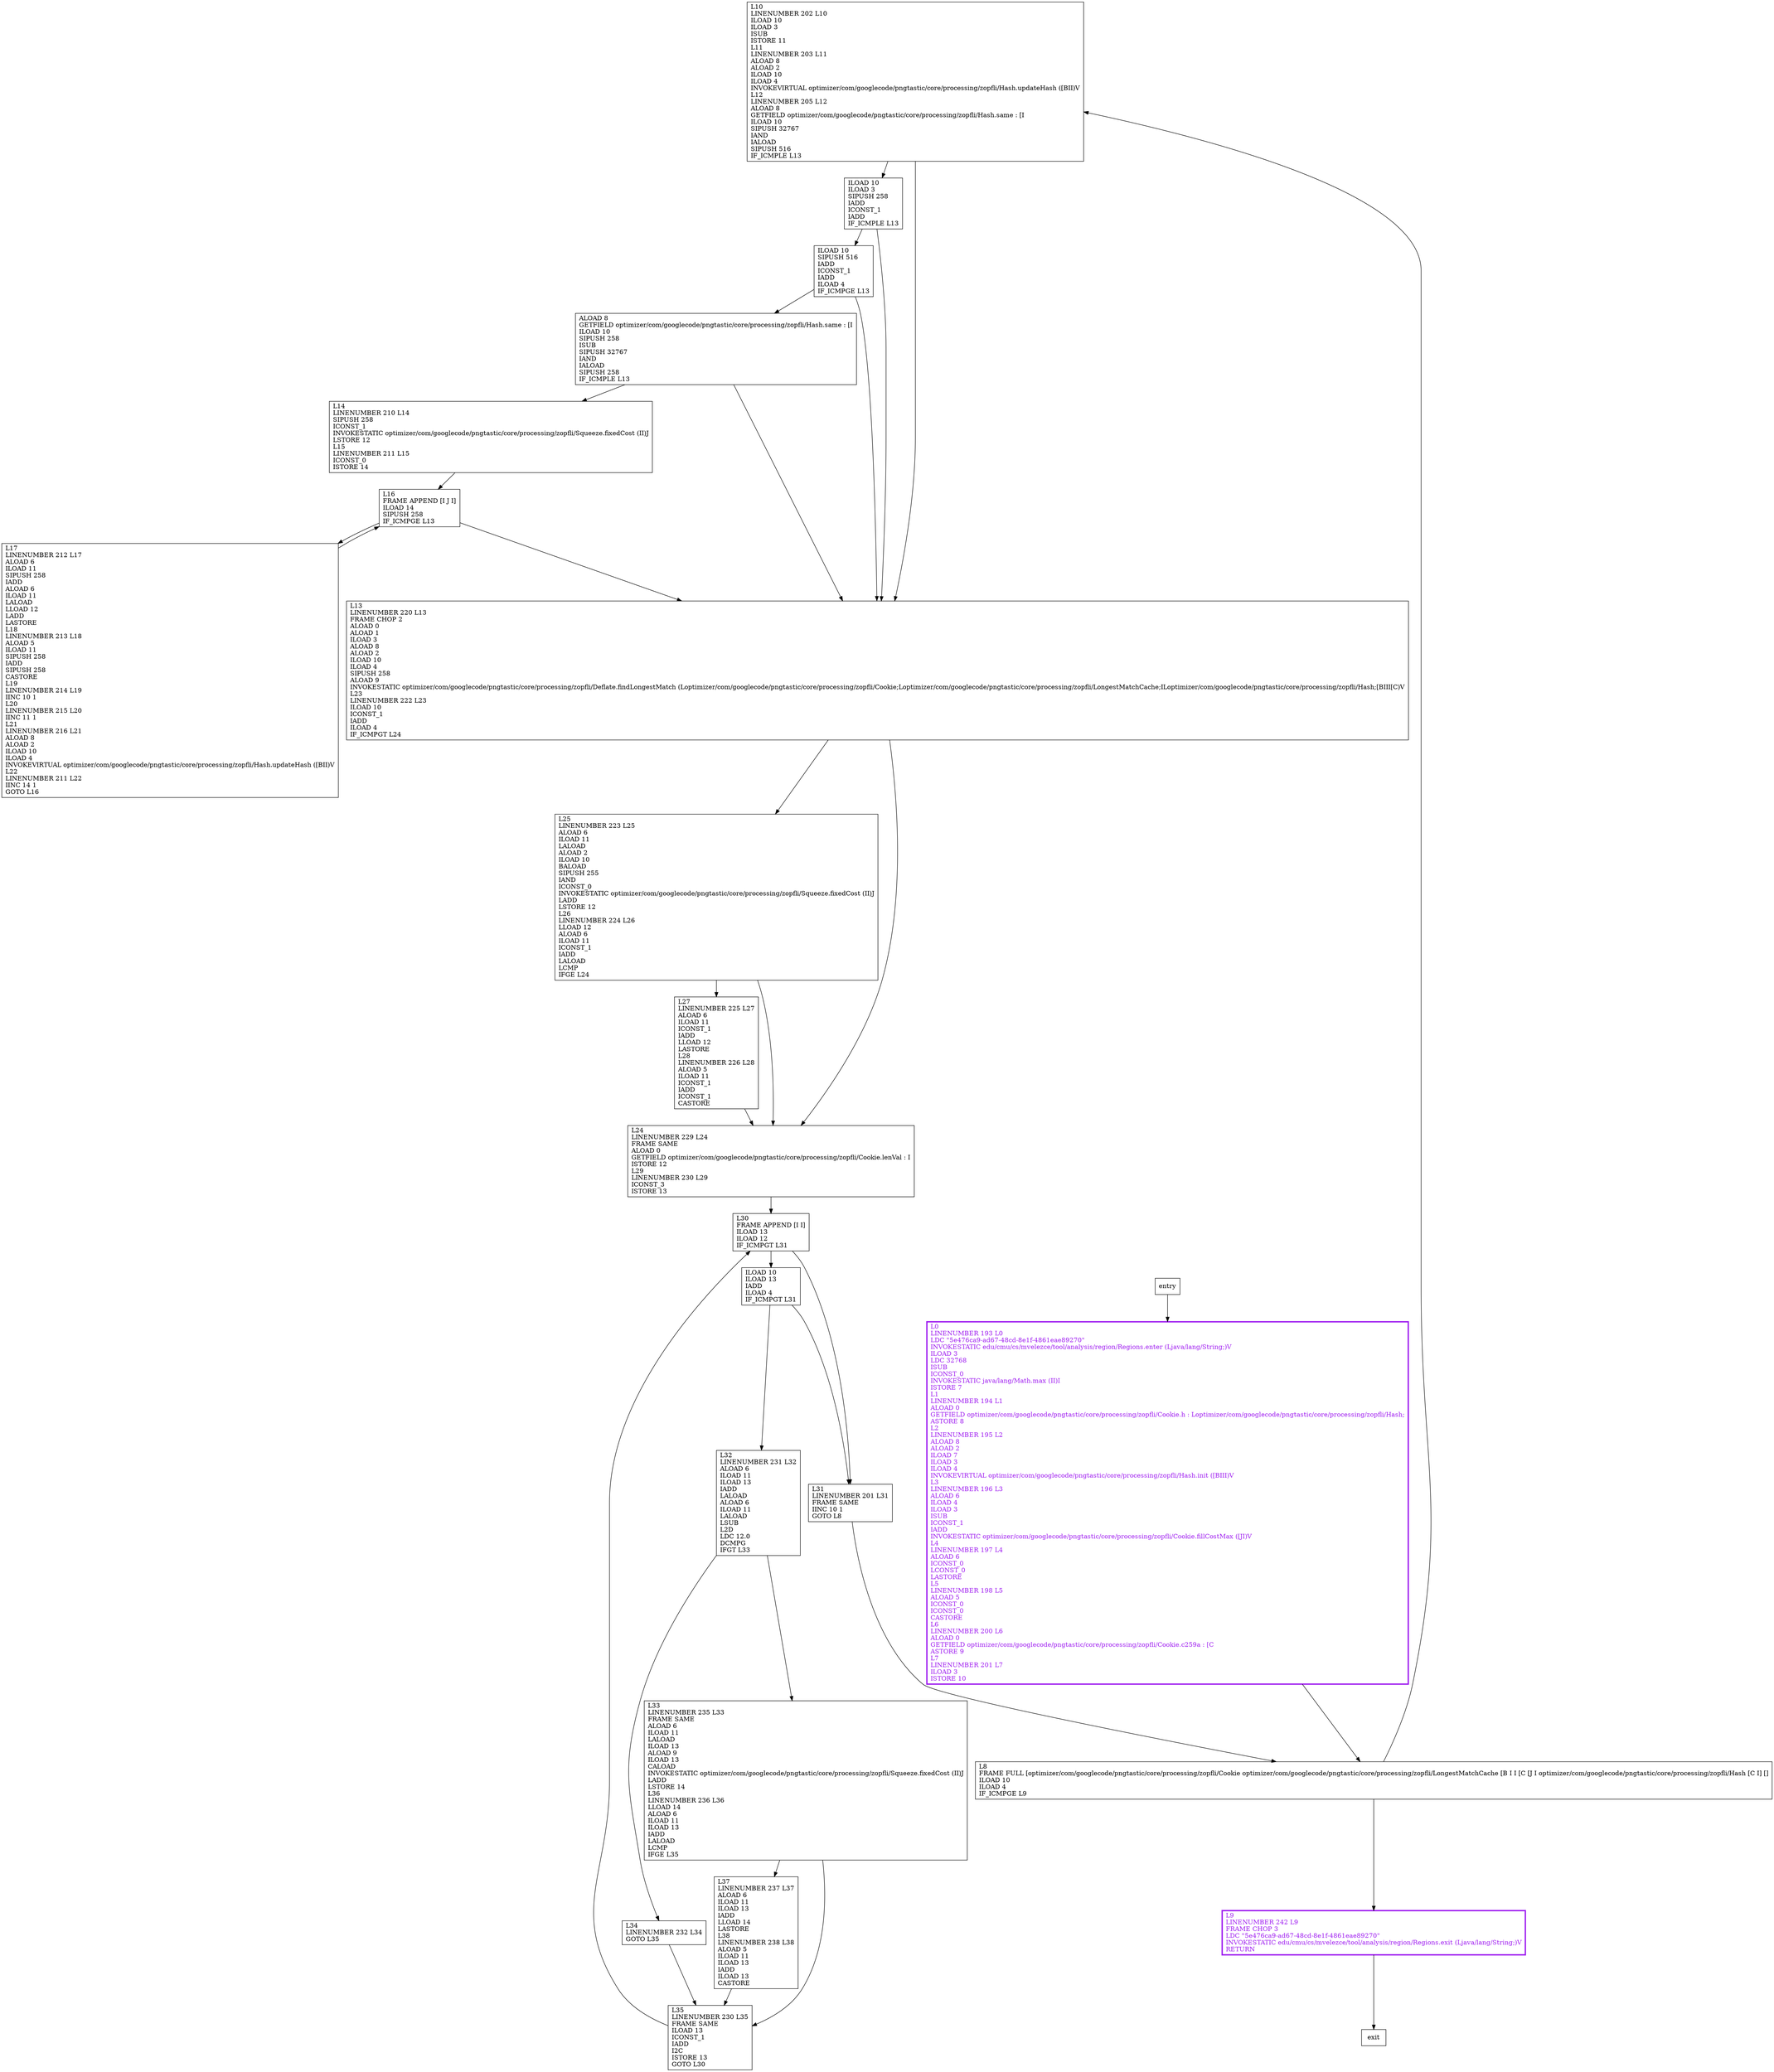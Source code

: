 digraph bestFixedLengths {
node [shape=record];
1872012709 [label="L10\lLINENUMBER 202 L10\lILOAD 10\lILOAD 3\lISUB\lISTORE 11\lL11\lLINENUMBER 203 L11\lALOAD 8\lALOAD 2\lILOAD 10\lILOAD 4\lINVOKEVIRTUAL optimizer/com/googlecode/pngtastic/core/processing/zopfli/Hash.updateHash ([BII)V\lL12\lLINENUMBER 205 L12\lALOAD 8\lGETFIELD optimizer/com/googlecode/pngtastic/core/processing/zopfli/Hash.same : [I\lILOAD 10\lSIPUSH 32767\lIAND\lIALOAD\lSIPUSH 516\lIF_ICMPLE L13\l"];
1389984438 [label="L31\lLINENUMBER 201 L31\lFRAME SAME\lIINC 10 1\lGOTO L8\l"];
863748063 [label="L27\lLINENUMBER 225 L27\lALOAD 6\lILOAD 11\lICONST_1\lIADD\lLLOAD 12\lLASTORE\lL28\lLINENUMBER 226 L28\lALOAD 5\lILOAD 11\lICONST_1\lIADD\lICONST_1\lCASTORE\l"];
816918962 [label="L33\lLINENUMBER 235 L33\lFRAME SAME\lALOAD 6\lILOAD 11\lLALOAD\lILOAD 13\lALOAD 9\lILOAD 13\lCALOAD\lINVOKESTATIC optimizer/com/googlecode/pngtastic/core/processing/zopfli/Squeeze.fixedCost (II)J\lLADD\lLSTORE 14\lL36\lLINENUMBER 236 L36\lLLOAD 14\lALOAD 6\lILOAD 11\lILOAD 13\lIADD\lLALOAD\lLCMP\lIFGE L35\l"];
1241182310 [label="L9\lLINENUMBER 242 L9\lFRAME CHOP 3\lLDC \"5e476ca9-ad67-48cd-8e1f-4861eae89270\"\lINVOKESTATIC edu/cmu/cs/mvelezce/tool/analysis/region/Regions.exit (Ljava/lang/String;)V\lRETURN\l"];
1532915766 [label="L37\lLINENUMBER 237 L37\lALOAD 6\lILOAD 11\lILOAD 13\lIADD\lLLOAD 14\lLASTORE\lL38\lLINENUMBER 238 L38\lALOAD 5\lILOAD 11\lILOAD 13\lIADD\lILOAD 13\lCASTORE\l"];
337816703 [label="ILOAD 10\lSIPUSH 516\lIADD\lICONST_1\lIADD\lILOAD 4\lIF_ICMPGE L13\l"];
1163664780 [label="L13\lLINENUMBER 220 L13\lFRAME CHOP 2\lALOAD 0\lALOAD 1\lILOAD 3\lALOAD 8\lALOAD 2\lILOAD 10\lILOAD 4\lSIPUSH 258\lALOAD 9\lINVOKESTATIC optimizer/com/googlecode/pngtastic/core/processing/zopfli/Deflate.findLongestMatch (Loptimizer/com/googlecode/pngtastic/core/processing/zopfli/Cookie;Loptimizer/com/googlecode/pngtastic/core/processing/zopfli/LongestMatchCache;ILoptimizer/com/googlecode/pngtastic/core/processing/zopfli/Hash;[BIII[C)V\lL23\lLINENUMBER 222 L23\lILOAD 10\lICONST_1\lIADD\lILOAD 4\lIF_ICMPGT L24\l"];
1407713529 [label="L25\lLINENUMBER 223 L25\lALOAD 6\lILOAD 11\lLALOAD\lALOAD 2\lILOAD 10\lBALOAD\lSIPUSH 255\lIAND\lICONST_0\lINVOKESTATIC optimizer/com/googlecode/pngtastic/core/processing/zopfli/Squeeze.fixedCost (II)J\lLADD\lLSTORE 12\lL26\lLINENUMBER 224 L26\lLLOAD 12\lALOAD 6\lILOAD 11\lICONST_1\lIADD\lLALOAD\lLCMP\lIFGE L24\l"];
1302779492 [label="ILOAD 10\lILOAD 13\lIADD\lILOAD 4\lIF_ICMPGT L31\l"];
1828676092 [label="L8\lFRAME FULL [optimizer/com/googlecode/pngtastic/core/processing/zopfli/Cookie optimizer/com/googlecode/pngtastic/core/processing/zopfli/LongestMatchCache [B I I [C [J I optimizer/com/googlecode/pngtastic/core/processing/zopfli/Hash [C I] []\lILOAD 10\lILOAD 4\lIF_ICMPGE L9\l"];
1380583278 [label="L35\lLINENUMBER 230 L35\lFRAME SAME\lILOAD 13\lICONST_1\lIADD\lI2C\lISTORE 13\lGOTO L30\l"];
2076462312 [label="L14\lLINENUMBER 210 L14\lSIPUSH 258\lICONST_1\lINVOKESTATIC optimizer/com/googlecode/pngtastic/core/processing/zopfli/Squeeze.fixedCost (II)J\lLSTORE 12\lL15\lLINENUMBER 211 L15\lICONST_0\lISTORE 14\l"];
1658578510 [label="L30\lFRAME APPEND [I I]\lILOAD 13\lILOAD 12\lIF_ICMPGT L31\l"];
1481056406 [label="L16\lFRAME APPEND [I J I]\lILOAD 14\lSIPUSH 258\lIF_ICMPGE L13\l"];
690287064 [label="L34\lLINENUMBER 232 L34\lGOTO L35\l"];
172299409 [label="ILOAD 10\lILOAD 3\lSIPUSH 258\lIADD\lICONST_1\lIADD\lIF_ICMPLE L13\l"];
177389135 [label="L24\lLINENUMBER 229 L24\lFRAME SAME\lALOAD 0\lGETFIELD optimizer/com/googlecode/pngtastic/core/processing/zopfli/Cookie.lenVal : I\lISTORE 12\lL29\lLINENUMBER 230 L29\lICONST_3\lISTORE 13\l"];
632115057 [label="L0\lLINENUMBER 193 L0\lLDC \"5e476ca9-ad67-48cd-8e1f-4861eae89270\"\lINVOKESTATIC edu/cmu/cs/mvelezce/tool/analysis/region/Regions.enter (Ljava/lang/String;)V\lILOAD 3\lLDC 32768\lISUB\lICONST_0\lINVOKESTATIC java/lang/Math.max (II)I\lISTORE 7\lL1\lLINENUMBER 194 L1\lALOAD 0\lGETFIELD optimizer/com/googlecode/pngtastic/core/processing/zopfli/Cookie.h : Loptimizer/com/googlecode/pngtastic/core/processing/zopfli/Hash;\lASTORE 8\lL2\lLINENUMBER 195 L2\lALOAD 8\lALOAD 2\lILOAD 7\lILOAD 3\lILOAD 4\lINVOKEVIRTUAL optimizer/com/googlecode/pngtastic/core/processing/zopfli/Hash.init ([BIII)V\lL3\lLINENUMBER 196 L3\lALOAD 6\lILOAD 4\lILOAD 3\lISUB\lICONST_1\lIADD\lINVOKESTATIC optimizer/com/googlecode/pngtastic/core/processing/zopfli/Cookie.fillCostMax ([JI)V\lL4\lLINENUMBER 197 L4\lALOAD 6\lICONST_0\lLCONST_0\lLASTORE\lL5\lLINENUMBER 198 L5\lALOAD 5\lICONST_0\lICONST_0\lCASTORE\lL6\lLINENUMBER 200 L6\lALOAD 0\lGETFIELD optimizer/com/googlecode/pngtastic/core/processing/zopfli/Cookie.c259a : [C\lASTORE 9\lL7\lLINENUMBER 201 L7\lILOAD 3\lISTORE 10\l"];
1582406355 [label="ALOAD 8\lGETFIELD optimizer/com/googlecode/pngtastic/core/processing/zopfli/Hash.same : [I\lILOAD 10\lSIPUSH 258\lISUB\lSIPUSH 32767\lIAND\lIALOAD\lSIPUSH 258\lIF_ICMPLE L13\l"];
1493642909 [label="L17\lLINENUMBER 212 L17\lALOAD 6\lILOAD 11\lSIPUSH 258\lIADD\lALOAD 6\lILOAD 11\lLALOAD\lLLOAD 12\lLADD\lLASTORE\lL18\lLINENUMBER 213 L18\lALOAD 5\lILOAD 11\lSIPUSH 258\lIADD\lSIPUSH 258\lCASTORE\lL19\lLINENUMBER 214 L19\lIINC 10 1\lL20\lLINENUMBER 215 L20\lIINC 11 1\lL21\lLINENUMBER 216 L21\lALOAD 8\lALOAD 2\lILOAD 10\lILOAD 4\lINVOKEVIRTUAL optimizer/com/googlecode/pngtastic/core/processing/zopfli/Hash.updateHash ([BII)V\lL22\lLINENUMBER 211 L22\lIINC 14 1\lGOTO L16\l"];
1583020257 [label="L32\lLINENUMBER 231 L32\lALOAD 6\lILOAD 11\lILOAD 13\lIADD\lLALOAD\lALOAD 6\lILOAD 11\lLALOAD\lLSUB\lL2D\lLDC 12.0\lDCMPG\lIFGT L33\l"];
entry;
exit;
1872012709 -> 1163664780;
1872012709 -> 172299409;
1389984438 -> 1828676092;
816918962 -> 1532915766;
816918962 -> 1380583278;
337816703 -> 1163664780;
337816703 -> 1582406355;
1380583278 -> 1658578510;
1658578510 -> 1389984438;
1658578510 -> 1302779492;
1481056406 -> 1163664780;
1481056406 -> 1493642909;
690287064 -> 1380583278;
177389135 -> 1658578510;
632115057 -> 1828676092;
1582406355 -> 1163664780;
1582406355 -> 2076462312;
1493642909 -> 1481056406;
1583020257 -> 816918962;
1583020257 -> 690287064;
863748063 -> 177389135;
1241182310 -> exit;
1532915766 -> 1380583278;
1163664780 -> 1407713529;
1163664780 -> 177389135;
1407713529 -> 863748063;
1407713529 -> 177389135;
1302779492 -> 1389984438;
1302779492 -> 1583020257;
1828676092 -> 1872012709;
1828676092 -> 1241182310;
2076462312 -> 1481056406;
entry -> 632115057;
172299409 -> 1163664780;
172299409 -> 337816703;
1241182310[fontcolor="purple", penwidth=3, color="purple"];
632115057[fontcolor="purple", penwidth=3, color="purple"];
}

